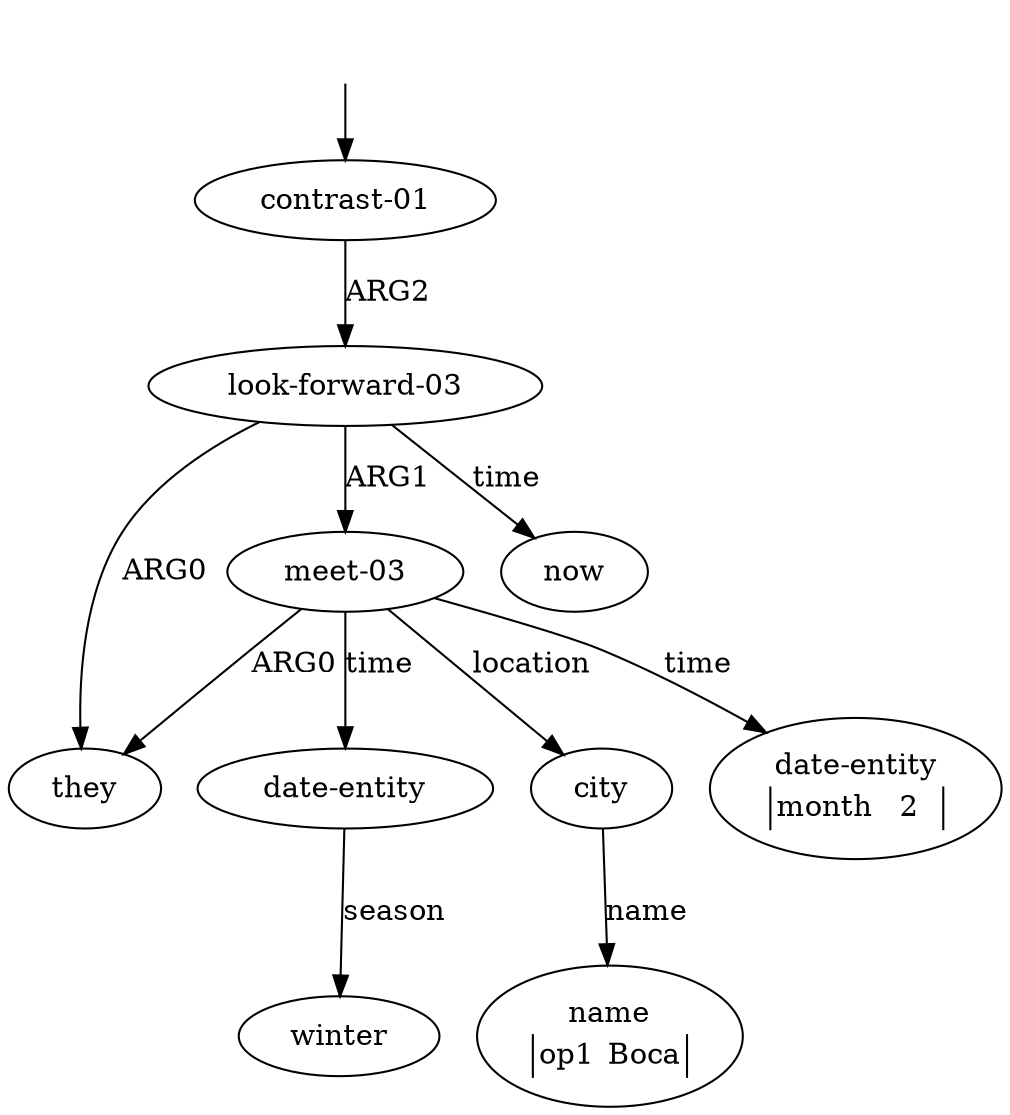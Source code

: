 digraph "20010020" {
  top [ style=invis ];
  top -> 0;
  0 [ label=<<table align="center" border="0" cellspacing="0"><tr><td colspan="2">contrast-01</td></tr></table>> ];
  1 [ label=<<table align="center" border="0" cellspacing="0"><tr><td colspan="2">look-forward-03</td></tr></table>> ];
  2 [ label=<<table align="center" border="0" cellspacing="0"><tr><td colspan="2">they</td></tr></table>> ];
  3 [ label=<<table align="center" border="0" cellspacing="0"><tr><td colspan="2">meet-03</td></tr></table>> ];
  4 [ label=<<table align="center" border="0" cellspacing="0"><tr><td colspan="2">date-entity</td></tr></table>> ];
  5 [ label=<<table align="center" border="0" cellspacing="0"><tr><td colspan="2">winter</td></tr></table>> ];
  6 [ label=<<table align="center" border="0" cellspacing="0"><tr><td colspan="2">city</td></tr></table>> ];
  7 [ label=<<table align="center" border="0" cellspacing="0"><tr><td colspan="2">name</td></tr><tr><td sides="l" border="1" align="left">op1</td><td sides="r" border="1" align="left">Boca</td></tr></table>> ];
  8 [ label=<<table align="center" border="0" cellspacing="0"><tr><td colspan="2">date-entity</td></tr><tr><td sides="l" border="1" align="left">month</td><td sides="r" border="1" align="left">2</td></tr></table>> ];
  9 [ label=<<table align="center" border="0" cellspacing="0"><tr><td colspan="2">now</td></tr></table>> ];
  1 -> 2 [ label="ARG0" ];
  0 -> 1 [ label="ARG2" ];
  4 -> 5 [ label="season" ];
  1 -> 9 [ label="time" ];
  3 -> 4 [ label="time" ];
  3 -> 6 [ label="location" ];
  3 -> 2 [ label="ARG0" ];
  3 -> 8 [ label="time" ];
  6 -> 7 [ label="name" ];
  1 -> 3 [ label="ARG1" ];
}

